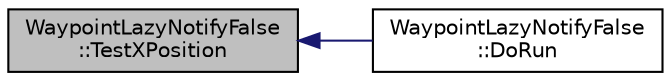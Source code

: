 digraph "WaypointLazyNotifyFalse::TestXPosition"
{
  edge [fontname="Helvetica",fontsize="10",labelfontname="Helvetica",labelfontsize="10"];
  node [fontname="Helvetica",fontsize="10",shape=record];
  rankdir="LR";
  Node1 [label="WaypointLazyNotifyFalse\l::TestXPosition",height=0.2,width=0.4,color="black", fillcolor="grey75", style="filled", fontcolor="black"];
  Node1 -> Node2 [dir="back",color="midnightblue",fontsize="10",style="solid"];
  Node2 [label="WaypointLazyNotifyFalse\l::DoRun",height=0.2,width=0.4,color="black", fillcolor="white", style="filled",URL="$df/d16/classWaypointLazyNotifyFalse.html#a83d1c83370519f71e39183cfe3450b20",tooltip="Implementation to actually run this TestCase. "];
}
